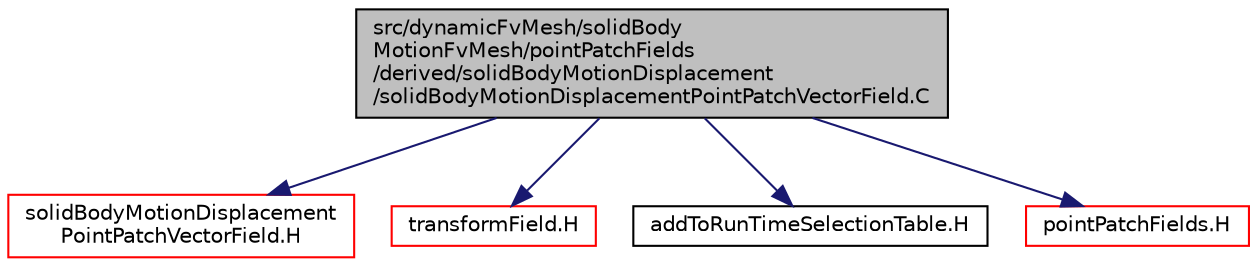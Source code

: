 digraph "src/dynamicFvMesh/solidBodyMotionFvMesh/pointPatchFields/derived/solidBodyMotionDisplacement/solidBodyMotionDisplacementPointPatchVectorField.C"
{
  bgcolor="transparent";
  edge [fontname="Helvetica",fontsize="10",labelfontname="Helvetica",labelfontsize="10"];
  node [fontname="Helvetica",fontsize="10",shape=record];
  Node0 [label="src/dynamicFvMesh/solidBody\lMotionFvMesh/pointPatchFields\l/derived/solidBodyMotionDisplacement\l/solidBodyMotionDisplacementPointPatchVectorField.C",height=0.2,width=0.4,color="black", fillcolor="grey75", style="filled", fontcolor="black"];
  Node0 -> Node1 [color="midnightblue",fontsize="10",style="solid",fontname="Helvetica"];
  Node1 [label="solidBodyMotionDisplacement\lPointPatchVectorField.H",height=0.2,width=0.4,color="red",URL="$a00293.html"];
  Node0 -> Node224 [color="midnightblue",fontsize="10",style="solid",fontname="Helvetica"];
  Node224 [label="transformField.H",height=0.2,width=0.4,color="red",URL="$a10448.html",tooltip="Spatial transformation functions for primitive fields. "];
  Node0 -> Node225 [color="midnightblue",fontsize="10",style="solid",fontname="Helvetica"];
  Node225 [label="addToRunTimeSelectionTable.H",height=0.2,width=0.4,color="black",URL="$a09989.html",tooltip="Macros for easy insertion into run-time selection tables. "];
  Node0 -> Node226 [color="midnightblue",fontsize="10",style="solid",fontname="Helvetica"];
  Node226 [label="pointPatchFields.H",height=0.2,width=0.4,color="red",URL="$a10880.html"];
}

